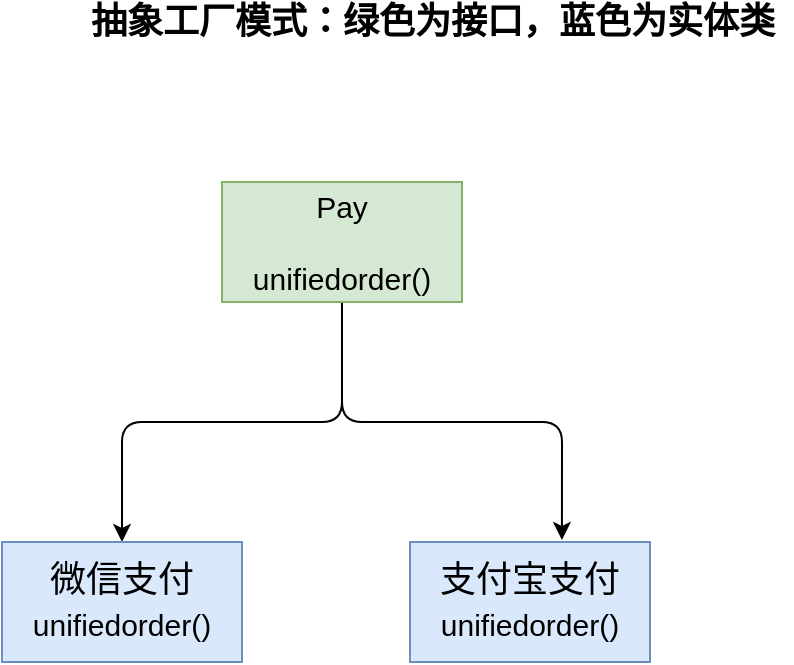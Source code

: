 <mxfile version="13.9.9" type="github">
  <diagram id="CZs7VnL2AZJ_Xgo5Zqkd" name="Page-1">
    <mxGraphModel dx="921" dy="649" grid="1" gridSize="10" guides="1" tooltips="1" connect="1" arrows="1" fold="1" page="1" pageScale="1" pageWidth="827" pageHeight="1169" math="0" shadow="0">
      <root>
        <mxCell id="0" />
        <mxCell id="1" parent="0" />
        <mxCell id="AhOssEII6KVHRI5glIdp-1" style="edgeStyle=orthogonalEdgeStyle;rounded=1;orthogonalLoop=1;jettySize=auto;html=1;entryX=0.5;entryY=0;entryDx=0;entryDy=0;" edge="1" parent="1" source="AhOssEII6KVHRI5glIdp-3" target="AhOssEII6KVHRI5glIdp-4">
          <mxGeometry relative="1" as="geometry" />
        </mxCell>
        <mxCell id="AhOssEII6KVHRI5glIdp-2" style="edgeStyle=orthogonalEdgeStyle;rounded=1;orthogonalLoop=1;jettySize=auto;html=1;entryX=0.633;entryY=-0.017;entryDx=0;entryDy=0;entryPerimeter=0;" edge="1" parent="1" source="AhOssEII6KVHRI5glIdp-3" target="AhOssEII6KVHRI5glIdp-5">
          <mxGeometry relative="1" as="geometry" />
        </mxCell>
        <mxCell id="AhOssEII6KVHRI5glIdp-3" value="&lt;font style=&quot;font-size: 15px&quot;&gt;Pay&lt;br&gt;&lt;br&gt;unifiedorder()&lt;/font&gt;" style="rounded=0;whiteSpace=wrap;html=1;fillColor=#d5e8d4;strokeColor=#82b366;" vertex="1" parent="1">
          <mxGeometry x="155" y="160" width="120" height="60" as="geometry" />
        </mxCell>
        <mxCell id="AhOssEII6KVHRI5glIdp-4" value="&lt;font style=&quot;font-size: 18px&quot;&gt;微信支付&lt;br&gt;&lt;span style=&quot;font-size: 15px&quot;&gt;unifiedorder()&lt;/span&gt;&lt;br&gt;&lt;/font&gt;" style="rounded=0;whiteSpace=wrap;html=1;fillColor=#dae8fc;strokeColor=#6c8ebf;" vertex="1" parent="1">
          <mxGeometry x="45" y="340" width="120" height="60" as="geometry" />
        </mxCell>
        <mxCell id="AhOssEII6KVHRI5glIdp-5" value="&lt;font style=&quot;font-size: 18px&quot;&gt;支付宝支付&lt;br&gt;&lt;span style=&quot;font-size: 15px&quot;&gt;unifiedorder()&lt;/span&gt;&lt;br&gt;&lt;/font&gt;" style="rounded=0;whiteSpace=wrap;html=1;fillColor=#dae8fc;strokeColor=#6c8ebf;" vertex="1" parent="1">
          <mxGeometry x="249" y="340" width="120" height="60" as="geometry" />
        </mxCell>
        <mxCell id="AhOssEII6KVHRI5glIdp-6" value="&lt;font style=&quot;font-size: 18px&quot;&gt;&lt;b&gt;抽象工厂模式：绿色为接口，蓝色为实体类&lt;/b&gt;&lt;/font&gt;" style="text;html=1;align=center;verticalAlign=middle;resizable=0;points=[];autosize=1;" vertex="1" parent="1">
          <mxGeometry x="80" y="70" width="360" height="20" as="geometry" />
        </mxCell>
      </root>
    </mxGraphModel>
  </diagram>
</mxfile>
